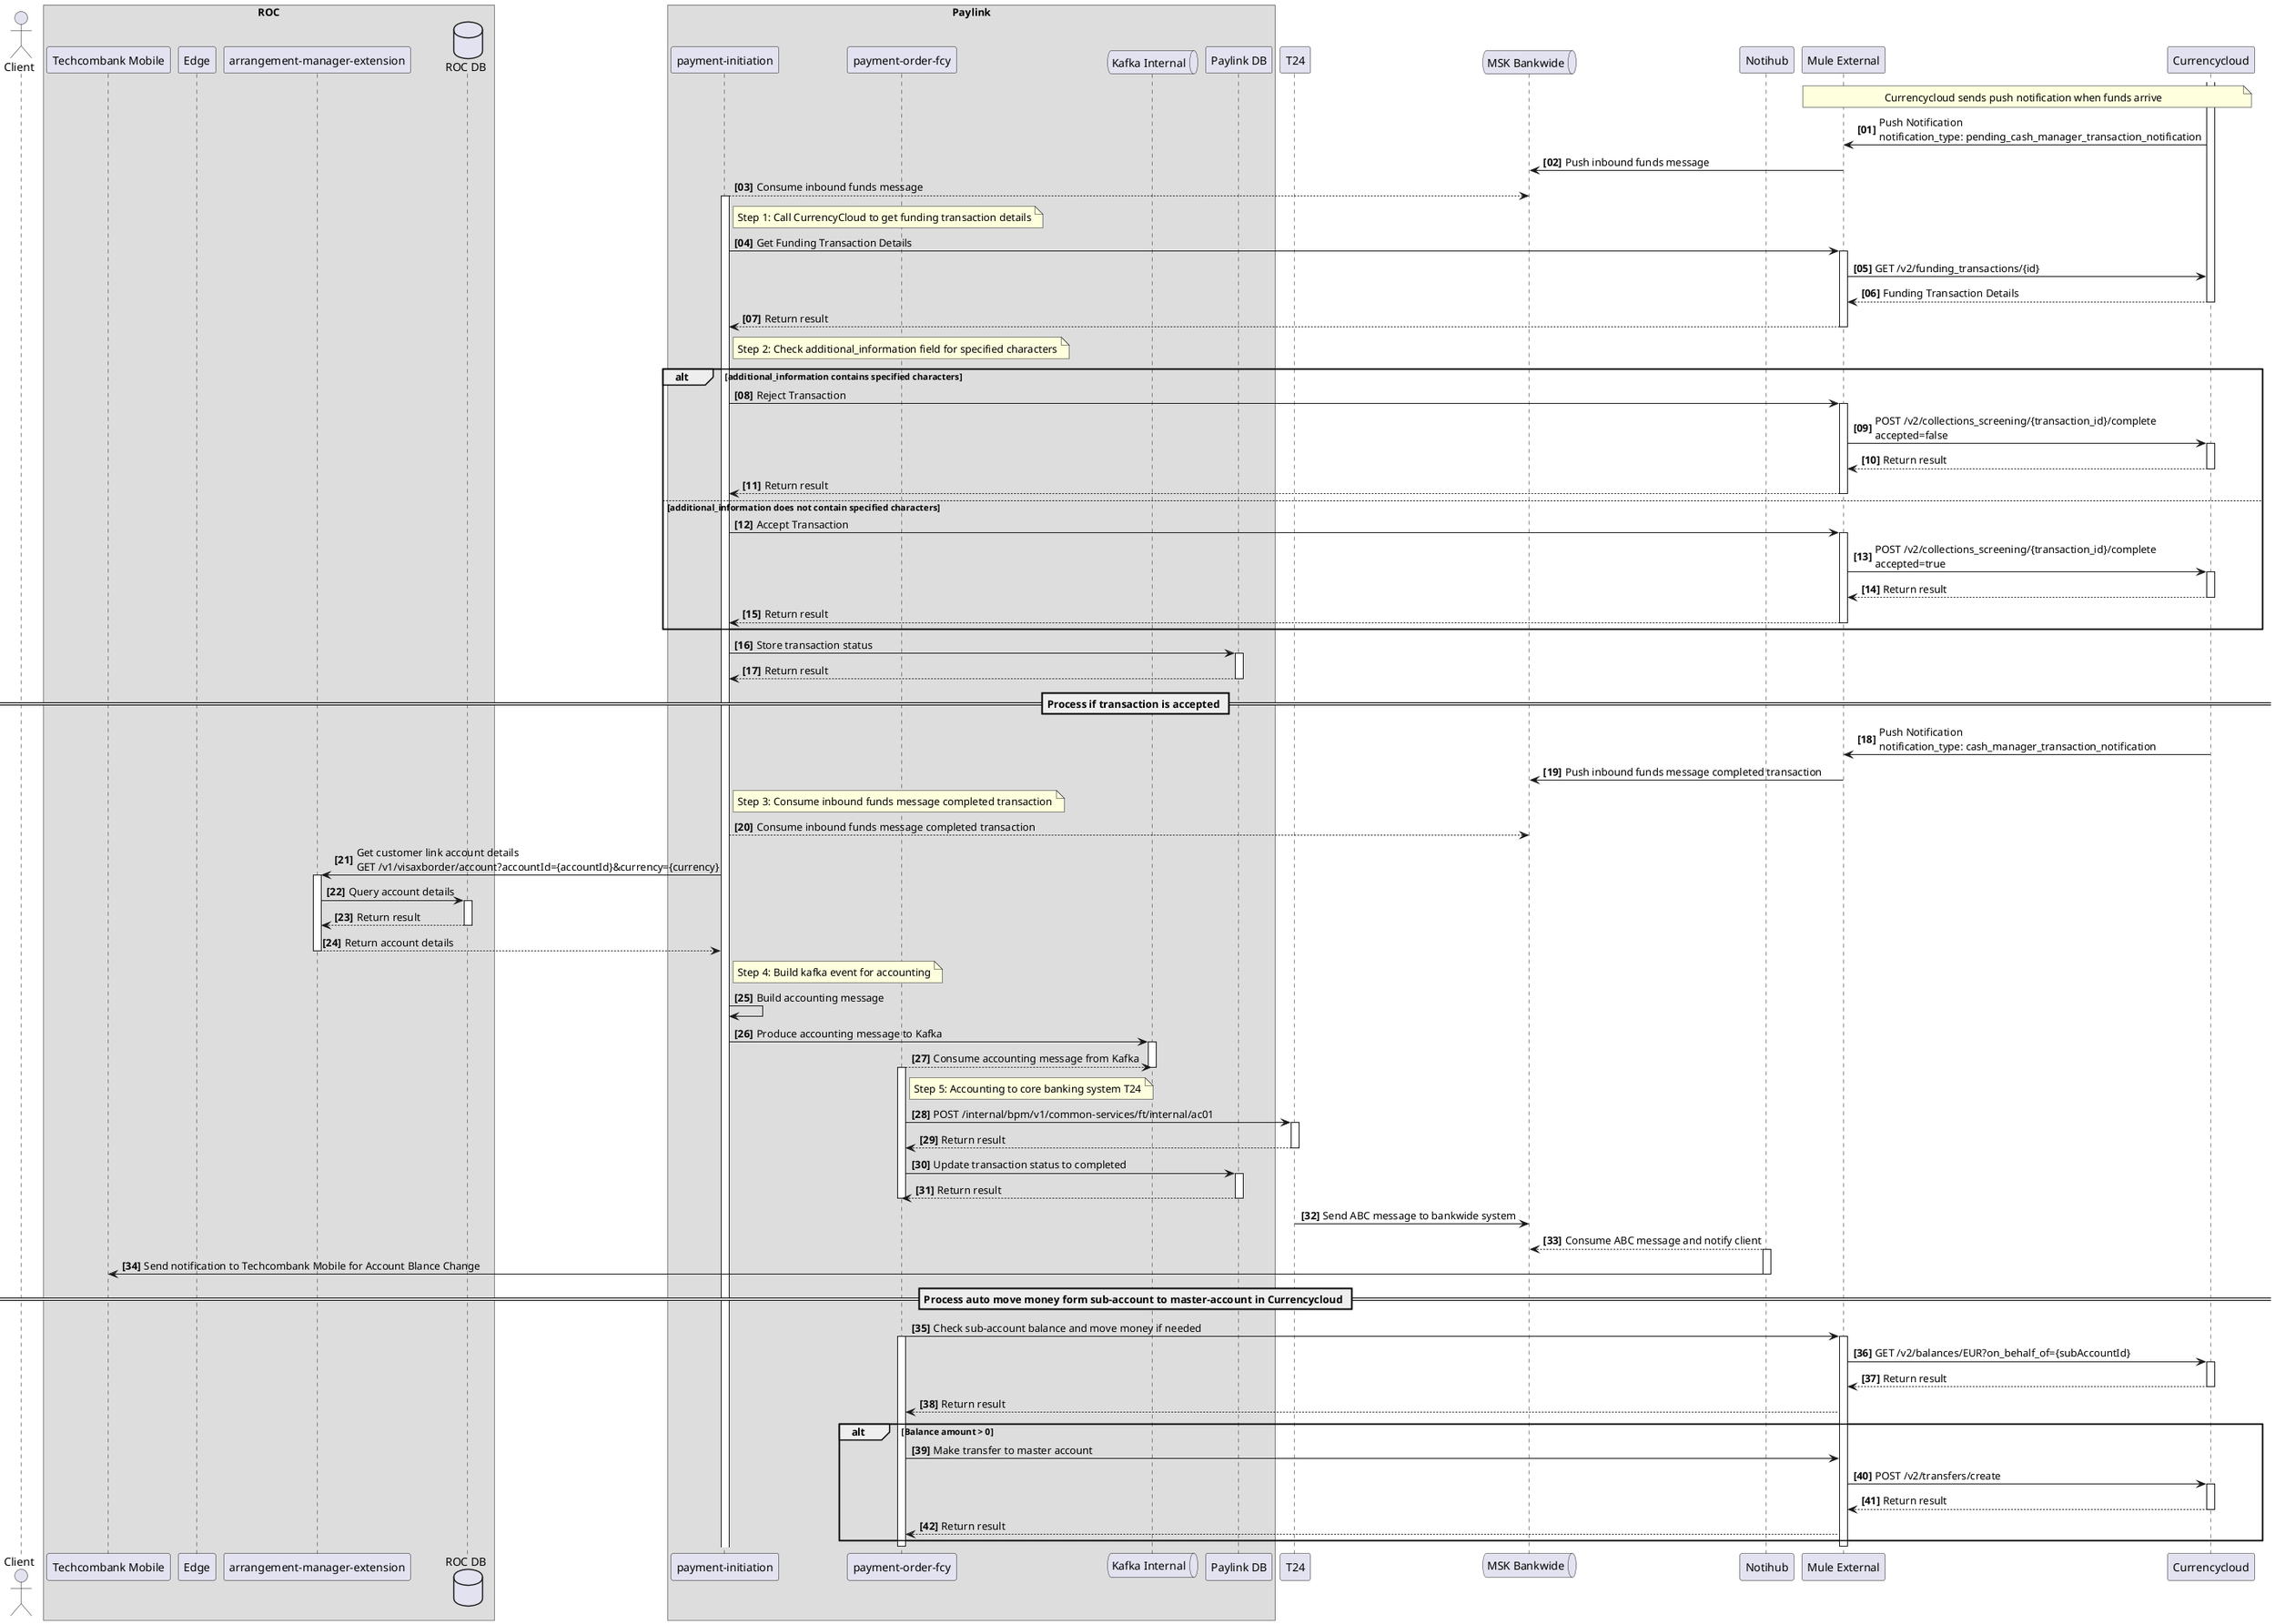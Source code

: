 @startuml Inbound Funds Flow

autonumber "<b>[00]"
actor Client
box ROC
participant "Techcombank Mobile" as TCB
participant "Edge" as EDGE
participant "arrangement-manager-extension" as AME
database "ROC DB" as AMEDB
end box
box Paylink
participant "payment-initiation" as PI
participant "payment-order-fcy" as PO
queue "Kafka Internal" as PLK
participant "Paylink DB" as PLDB
end box
participant "T24" as T24
queue "MSK Bankwide" as MSK
participant "Notihub" as Notihub
participant "Mule External" as ME
participant "Currencycloud" as CC

note over ME,CC: Currencycloud sends push notification when funds arrive

activate CC
CC -> ME: Push Notification\nnotification_type: pending_cash_manager_transaction_notification
ME -> MSK: Push inbound funds message
PI --> MSK: Consume inbound funds message
note right of PI
Step 1: Call CurrencyCloud to get funding transaction details
end note
activate PI
PI -> ME: Get Funding Transaction Details
activate ME
ME -> CC: GET /v2/funding_transactions/{id}
CC --> ME: Funding Transaction Details
deactivate CC
ME --> PI: Return result
deactivate ME
note right of PI
Step 2: Check additional_information field for specified characters
end note
alt additional_information contains specified characters
    PI -> ME: Reject Transaction
    activate ME
    ME -> CC: POST /v2/collections_screening/{transaction_id}/complete\naccepted=false
    activate CC
    CC --> ME: Return result
    deactivate CC
    ME --> PI: Return result
    deactivate ME
else additional_information does not contain specified characters
    PI -> ME: Accept Transaction
    activate ME
    ME -> CC: POST /v2/collections_screening/{transaction_id}/complete\naccepted=true
    activate CC
    CC --> ME: Return result
    deactivate CC
    ME --> PI: Return result
    deactivate ME
end
PI -> PLDB: Store transaction status
activate PLDB
PLDB --> PI: Return result
deactivate PLDB

== Process if transaction is accepted ==
CC -> ME: Push Notification\nnotification_type: cash_manager_transaction_notification
ME -> MSK: Push inbound funds message completed transaction
note right of PI
Step 3: Consume inbound funds message completed transaction
end note
PI --> MSK: Consume inbound funds message completed transaction
PI -> AME: Get customer link account details\nGET /v1/visaxborder/account?accountId={accountId}&currency={currency}
activate AME
AME -> AMEDB: Query account details
activate AMEDB
AMEDB --> AME: Return result
deactivate AMEDB
AME --> PI: Return account details
deactivate AME
note right of PI
Step 4: Build kafka event for accounting
end note
PI -> PI: Build accounting message
PI -> PLK: Produce accounting message to Kafka
activate PLK
PO --> PLK: Consume accounting message from Kafka
deactivate PLK
activate PO
note right of PO
Step 5: Accounting to core banking system T24
end note
PO -> T24: POST /internal/bpm/v1/common-services/ft/internal/ac01
activate T24
T24 --> PO: Return result
deactivate T24
PO -> PLDB: Update transaction status to completed
activate PLDB
PLDB --> PO: Return result
deactivate PLDB
deactivate PO
T24 -> MSK: Send ABC message to bankwide system
Notihub --> MSK: Consume ABC message and notify client
activate Notihub
Notihub -> TCB: Send notification to Techcombank Mobile for Account Blance Change
deactivate Notihub

== Process auto move money form sub-account to master-account in Currencycloud ==
PO -> ME: Check sub-account balance and move money if needed
activate PO
activate ME
ME -> CC: GET /v2/balances/EUR?on_behalf_of={subAccountId}
activate CC
CC --> ME: Return result
deactivate CC
ME --> PO: Return result
alt Balance amount > 0
    PO -> ME: Make transfer to master account
    ME -> CC: POST /v2/transfers/create
    activate CC
    CC --> ME: Return result
    deactivate CC
    ME --> PO: Return result
end
deactivate ME
deactivate PO

@enduml
